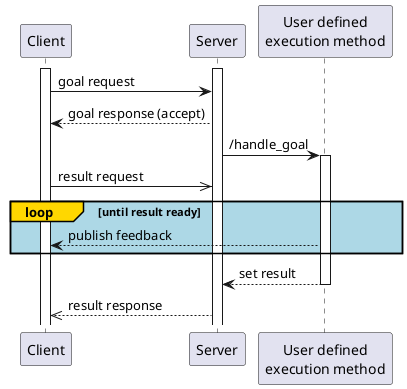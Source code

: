 @startuml

participant "Client" as Client
participant "Server" as Server
participant "User defined\nexecution method" as User



activate Client
activate Server
Client -> Server : goal request
Server --> Client : goal response (accept)

' group result request
    Server -> User : /handle_goal
    activate User
    Client ->> Server : result request
    loop#Gold #LightBlue until result ready
        User --> Client : publish feedback
    end
    User --> Server : set result
    deactivate User
' end
Server -->> Client : result response
@enduml